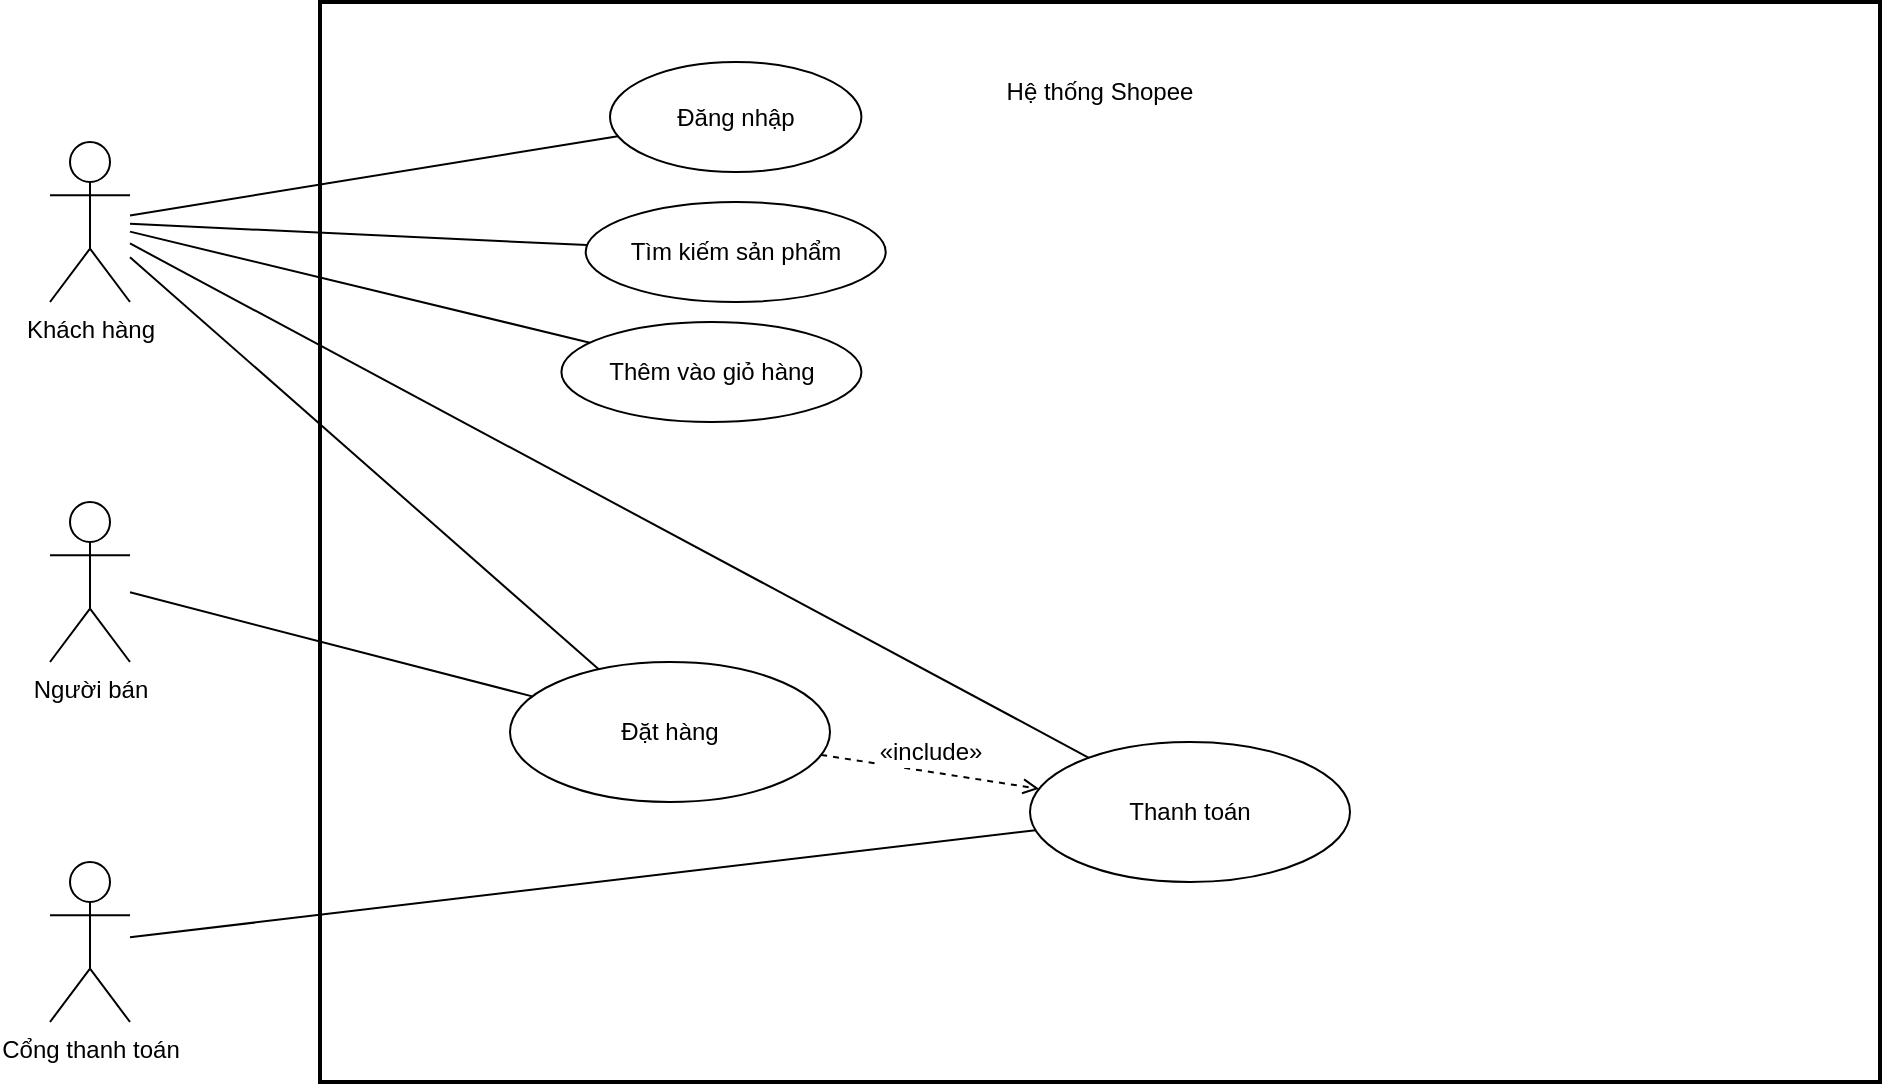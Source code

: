 <mxfile version="28.2.8">
  <diagram id="bai8" name="Bai8">
    <mxGraphModel dx="1830" dy="753" grid="1" gridSize="10" guides="1" tooltips="1" connect="1" arrows="1" fold="1" page="1" pageScale="1" pageWidth="1169" pageHeight="827" math="0" shadow="0">
      <root>
        <mxCell id="0" />
        <mxCell id="1" parent="0" />
        <mxCell id="shopBoundary" value="" style="shape=rectangle;whiteSpace=wrap;html=1;strokeWidth=2;rounded=0;" parent="1" vertex="1">
          <mxGeometry x="195" y="90" width="780" height="540" as="geometry" />
        </mxCell>
        <mxCell id="uc_login8" value="Đăng nhập" style="ellipse;whiteSpace=wrap;html=1;aspect=fixed;" parent="shopBoundary" vertex="1">
          <mxGeometry x="145" y="30" width="125.71" height="55" as="geometry" />
        </mxCell>
        <mxCell id="uc_search8" value="Tìm kiếm sản phẩm" style="ellipse;whiteSpace=wrap;html=1;aspect=fixed;" parent="shopBoundary" vertex="1">
          <mxGeometry x="132.85" y="100" width="150" height="50" as="geometry" />
        </mxCell>
        <mxCell id="uc_add_cart8" value="Thêm vào giỏ hàng" style="ellipse;whiteSpace=wrap;html=1;aspect=fixed;" parent="shopBoundary" vertex="1">
          <mxGeometry x="120.71" y="160" width="150" height="50" as="geometry" />
        </mxCell>
        <mxCell id="uc_order8" value="Đặt hàng" style="ellipse;whiteSpace=wrap;html=1;aspect=fixed;" parent="shopBoundary" vertex="1">
          <mxGeometry x="95" y="330" width="160" height="70" as="geometry" />
        </mxCell>
        <mxCell id="uc_payment8" value="Thanh toán" style="ellipse;whiteSpace=wrap;html=1;aspect=fixed;" parent="shopBoundary" vertex="1">
          <mxGeometry x="355" y="370" width="160" height="70" as="geometry" />
        </mxCell>
        <mxCell id="include_payment8" value="«include»" style="endArrow=open;dashed=1;html=1;fontSize=12;labelBackgroundColor=#ffffff;" parent="shopBoundary" source="uc_order8" target="uc_payment8" edge="1">
          <mxGeometry relative="1" as="geometry">
            <mxPoint y="-10" as="offset" />
          </mxGeometry>
        </mxCell>
        <mxCell id="oFM-kXmUecaYmRGcSmyj-1" value="Hệ thống Shopee" style="text;html=1;whiteSpace=wrap;strokeColor=none;fillColor=none;align=center;verticalAlign=middle;rounded=0;" vertex="1" parent="shopBoundary">
          <mxGeometry x="310" y="30" width="160" height="30" as="geometry" />
        </mxCell>
        <mxCell id="actor_buyer" value="Khách hàng" style="shape=umlActor;verticalLabelPosition=bottom;verticalAlign=top;html=1;" parent="1" vertex="1">
          <mxGeometry x="60" y="160" width="40" height="80" as="geometry" />
        </mxCell>
        <mxCell id="actor_seller" value="Người bán" style="shape=umlActor;verticalLabelPosition=bottom;verticalAlign=top;html=1;" parent="1" vertex="1">
          <mxGeometry x="60" y="340" width="40" height="80" as="geometry" />
        </mxCell>
        <mxCell id="actor_payment_gateway" value="Cổng thanh toán" style="shape=umlActor;verticalLabelPosition=bottom;verticalAlign=top;html=1;" parent="1" vertex="1">
          <mxGeometry x="60" y="520" width="40" height="80" as="geometry" />
        </mxCell>
        <mxCell id="assoc_buyer_login" style="endArrow=none;html=1;" parent="1" source="actor_buyer" target="uc_login8" edge="1">
          <mxGeometry relative="1" as="geometry" />
        </mxCell>
        <mxCell id="assoc_buyer_search" style="endArrow=none;html=1;" parent="1" source="actor_buyer" target="uc_search8" edge="1">
          <mxGeometry relative="1" as="geometry" />
        </mxCell>
        <mxCell id="assoc_buyer_addcart" style="endArrow=none;html=1;" parent="1" source="actor_buyer" target="uc_add_cart8" edge="1">
          <mxGeometry relative="1" as="geometry" />
        </mxCell>
        <mxCell id="assoc_buyer_order" style="endArrow=none;html=1;" parent="1" source="actor_buyer" target="uc_order8" edge="1">
          <mxGeometry relative="1" as="geometry" />
        </mxCell>
        <mxCell id="assoc_buyer_payment8" style="endArrow=none;html=1;" parent="1" source="actor_buyer" target="uc_payment8" edge="1">
          <mxGeometry relative="1" as="geometry" />
        </mxCell>
        <mxCell id="assoc_seller_order" style="endArrow=none;html=1;" parent="1" source="actor_seller" target="uc_order8" edge="1">
          <mxGeometry relative="1" as="geometry" />
        </mxCell>
        <mxCell id="assoc_gateway_payment" style="endArrow=none;html=1;" parent="1" source="actor_payment_gateway" target="uc_payment8" edge="1">
          <mxGeometry relative="1" as="geometry" />
        </mxCell>
      </root>
    </mxGraphModel>
  </diagram>
</mxfile>
